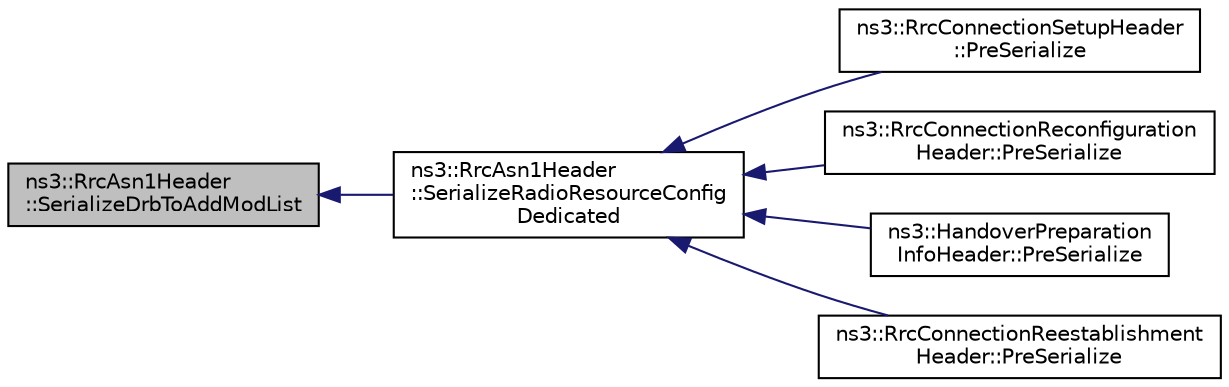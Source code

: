 digraph "ns3::RrcAsn1Header::SerializeDrbToAddModList"
{
  edge [fontname="Helvetica",fontsize="10",labelfontname="Helvetica",labelfontsize="10"];
  node [fontname="Helvetica",fontsize="10",shape=record];
  rankdir="LR";
  Node1 [label="ns3::RrcAsn1Header\l::SerializeDrbToAddModList",height=0.2,width=0.4,color="black", fillcolor="grey75", style="filled", fontcolor="black"];
  Node1 -> Node2 [dir="back",color="midnightblue",fontsize="10",style="solid"];
  Node2 [label="ns3::RrcAsn1Header\l::SerializeRadioResourceConfig\lDedicated",height=0.2,width=0.4,color="black", fillcolor="white", style="filled",URL="$d1/d6e/classns3_1_1RrcAsn1Header.html#a21940b59764c933864f631482a6e4af0"];
  Node2 -> Node3 [dir="back",color="midnightblue",fontsize="10",style="solid"];
  Node3 [label="ns3::RrcConnectionSetupHeader\l::PreSerialize",height=0.2,width=0.4,color="black", fillcolor="white", style="filled",URL="$d3/d9d/classns3_1_1RrcConnectionSetupHeader.html#ad123f10ef13f2bcdb05e66f4ba157fd7"];
  Node2 -> Node4 [dir="back",color="midnightblue",fontsize="10",style="solid"];
  Node4 [label="ns3::RrcConnectionReconfiguration\lHeader::PreSerialize",height=0.2,width=0.4,color="black", fillcolor="white", style="filled",URL="$d1/dc0/classns3_1_1RrcConnectionReconfigurationHeader.html#a31fcc446b60bcc1ecc0de47c5ee47ffd"];
  Node2 -> Node5 [dir="back",color="midnightblue",fontsize="10",style="solid"];
  Node5 [label="ns3::HandoverPreparation\lInfoHeader::PreSerialize",height=0.2,width=0.4,color="black", fillcolor="white", style="filled",URL="$d7/de3/classns3_1_1HandoverPreparationInfoHeader.html#a9edeb5f4247cf4b8b2e7353a87fd6a6b"];
  Node2 -> Node6 [dir="back",color="midnightblue",fontsize="10",style="solid"];
  Node6 [label="ns3::RrcConnectionReestablishment\lHeader::PreSerialize",height=0.2,width=0.4,color="black", fillcolor="white", style="filled",URL="$d9/dc3/classns3_1_1RrcConnectionReestablishmentHeader.html#a4432a5341e51b7807c2044cd680ecc03"];
}
